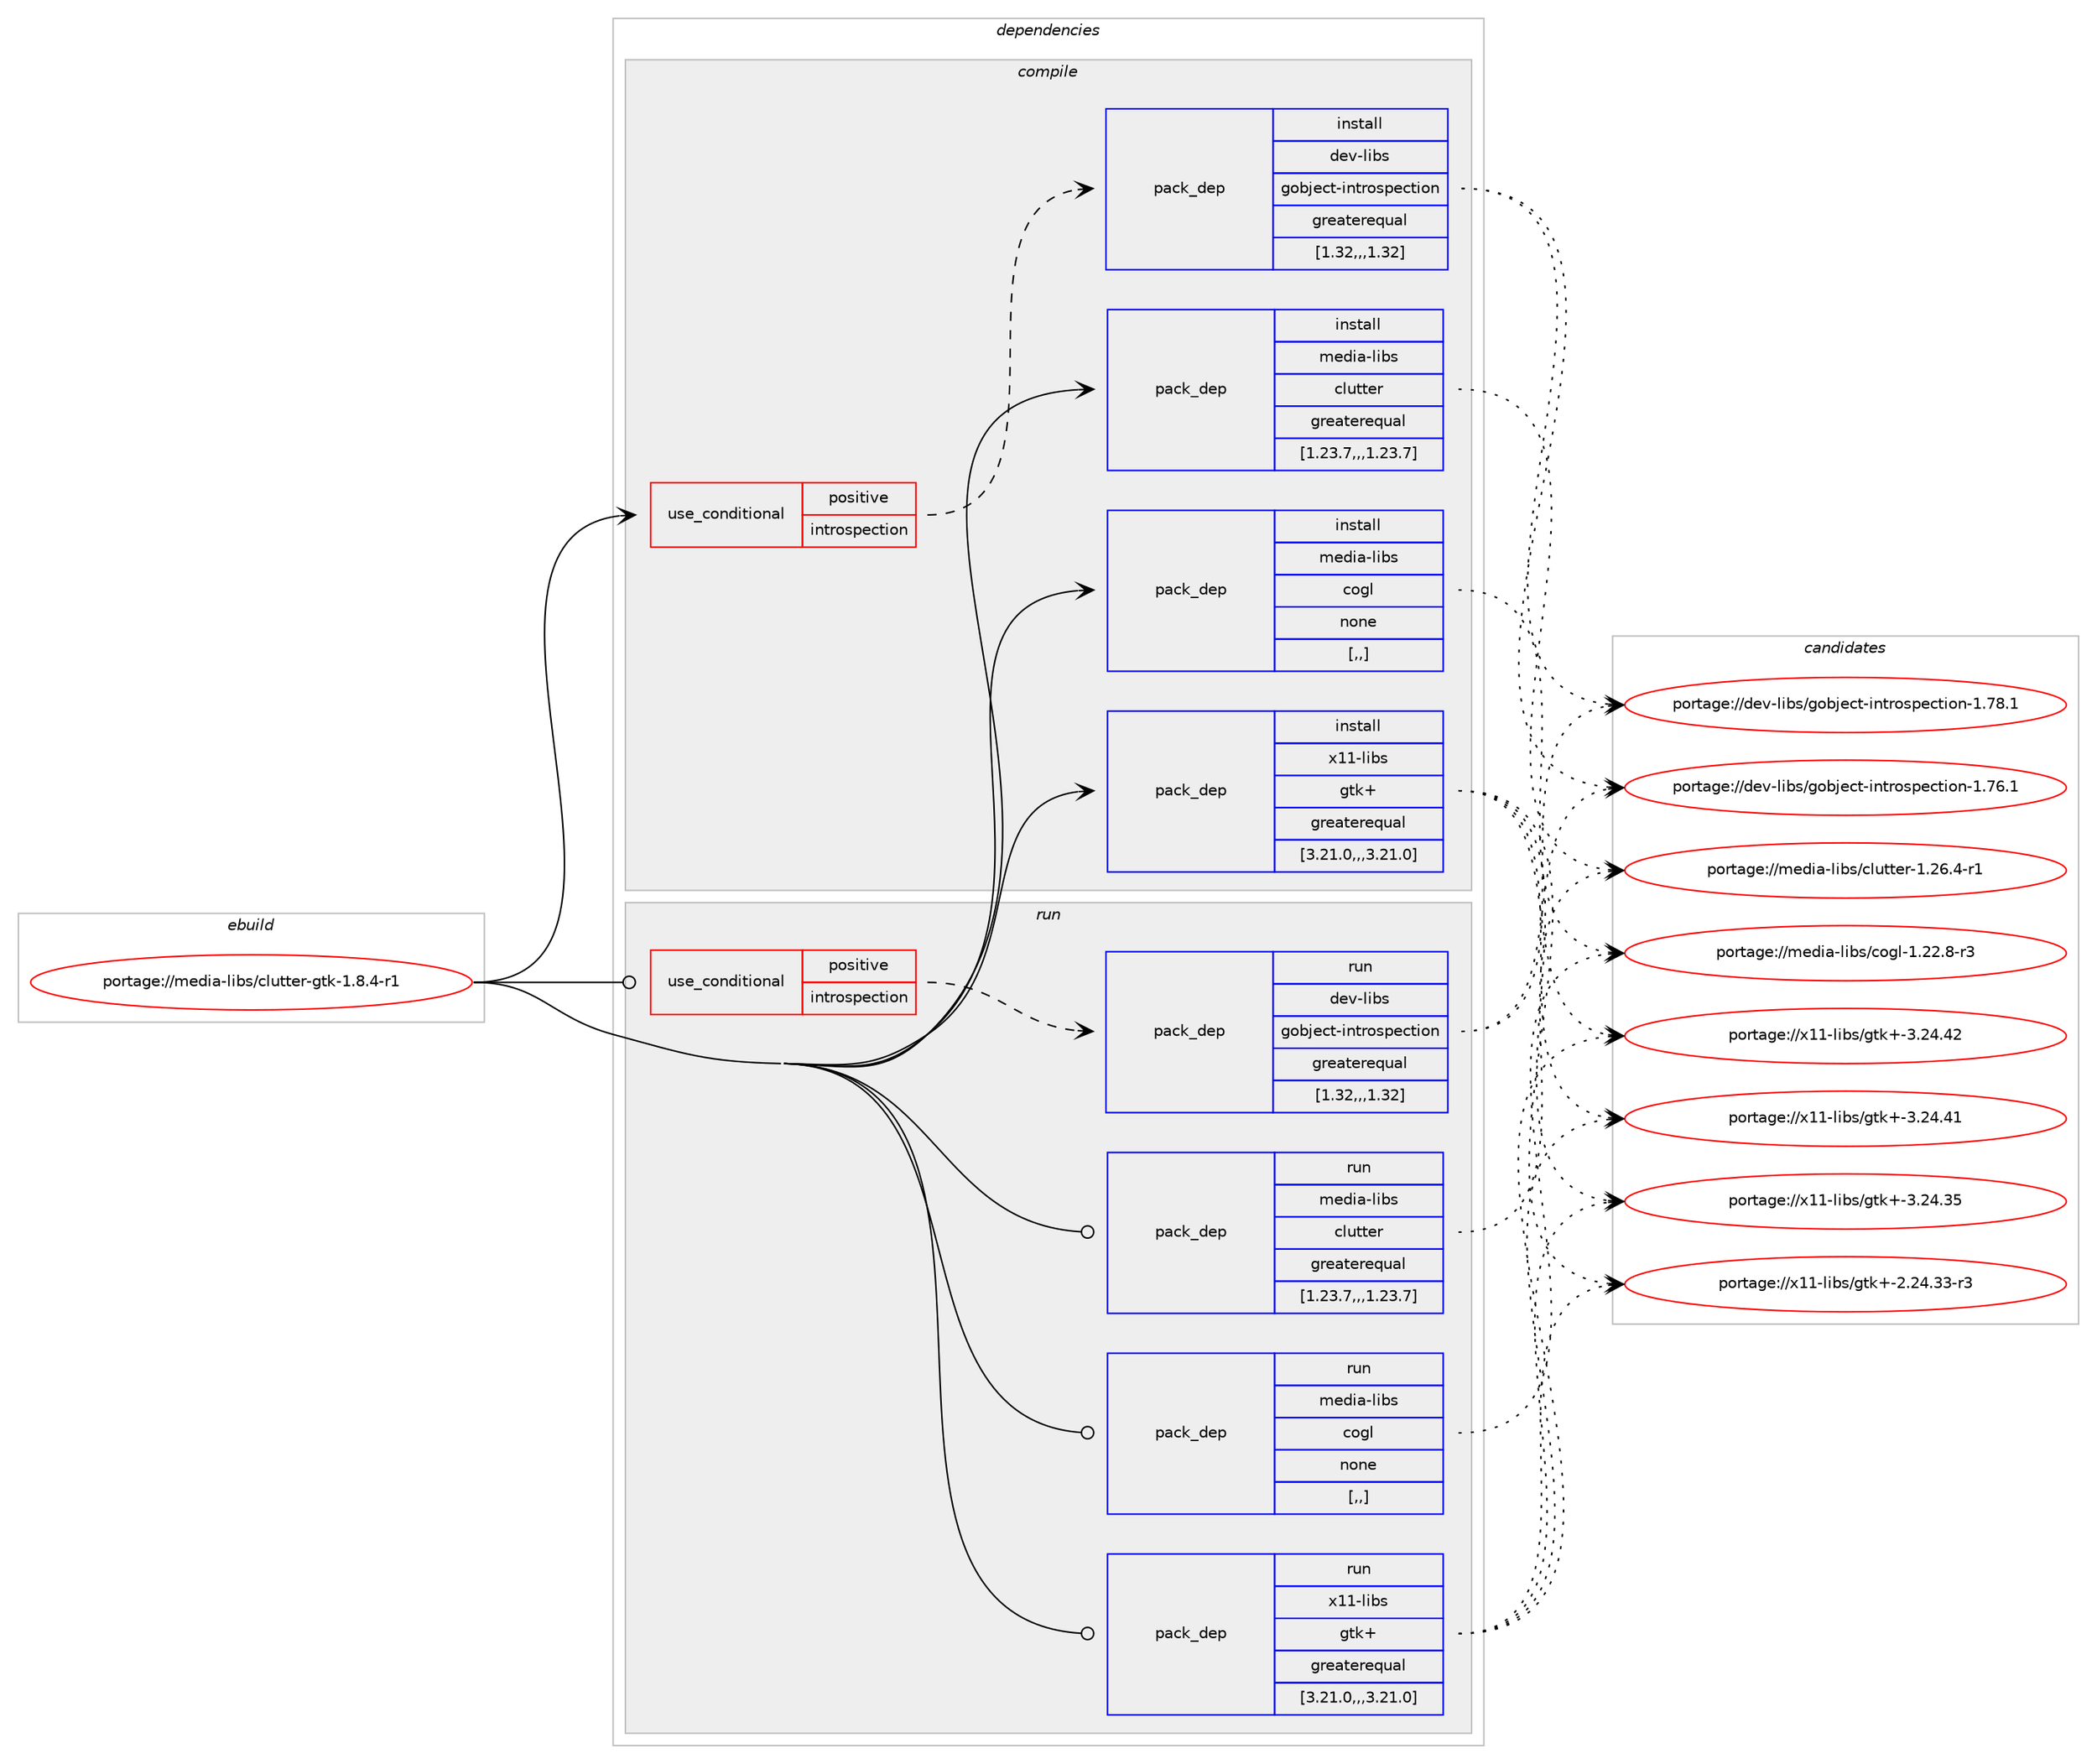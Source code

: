 digraph prolog {

# *************
# Graph options
# *************

newrank=true;
concentrate=true;
compound=true;
graph [rankdir=LR,fontname=Helvetica,fontsize=10,ranksep=1.5];#, ranksep=2.5, nodesep=0.2];
edge  [arrowhead=vee];
node  [fontname=Helvetica,fontsize=10];

# **********
# The ebuild
# **********

subgraph cluster_leftcol {
color=gray;
label=<<i>ebuild</i>>;
id [label="portage://media-libs/clutter-gtk-1.8.4-r1", color=red, width=4, href="../media-libs/clutter-gtk-1.8.4-r1.svg"];
}

# ****************
# The dependencies
# ****************

subgraph cluster_midcol {
color=gray;
label=<<i>dependencies</i>>;
subgraph cluster_compile {
fillcolor="#eeeeee";
style=filled;
label=<<i>compile</i>>;
subgraph cond74497 {
dependency296109 [label=<<TABLE BORDER="0" CELLBORDER="1" CELLSPACING="0" CELLPADDING="4"><TR><TD ROWSPAN="3" CELLPADDING="10">use_conditional</TD></TR><TR><TD>positive</TD></TR><TR><TD>introspection</TD></TR></TABLE>>, shape=none, color=red];
subgraph pack219258 {
dependency296110 [label=<<TABLE BORDER="0" CELLBORDER="1" CELLSPACING="0" CELLPADDING="4" WIDTH="220"><TR><TD ROWSPAN="6" CELLPADDING="30">pack_dep</TD></TR><TR><TD WIDTH="110">install</TD></TR><TR><TD>dev-libs</TD></TR><TR><TD>gobject-introspection</TD></TR><TR><TD>greaterequal</TD></TR><TR><TD>[1.32,,,1.32]</TD></TR></TABLE>>, shape=none, color=blue];
}
dependency296109:e -> dependency296110:w [weight=20,style="dashed",arrowhead="vee"];
}
id:e -> dependency296109:w [weight=20,style="solid",arrowhead="vee"];
subgraph pack219259 {
dependency296111 [label=<<TABLE BORDER="0" CELLBORDER="1" CELLSPACING="0" CELLPADDING="4" WIDTH="220"><TR><TD ROWSPAN="6" CELLPADDING="30">pack_dep</TD></TR><TR><TD WIDTH="110">install</TD></TR><TR><TD>media-libs</TD></TR><TR><TD>clutter</TD></TR><TR><TD>greaterequal</TD></TR><TR><TD>[1.23.7,,,1.23.7]</TD></TR></TABLE>>, shape=none, color=blue];
}
id:e -> dependency296111:w [weight=20,style="solid",arrowhead="vee"];
subgraph pack219260 {
dependency296112 [label=<<TABLE BORDER="0" CELLBORDER="1" CELLSPACING="0" CELLPADDING="4" WIDTH="220"><TR><TD ROWSPAN="6" CELLPADDING="30">pack_dep</TD></TR><TR><TD WIDTH="110">install</TD></TR><TR><TD>media-libs</TD></TR><TR><TD>cogl</TD></TR><TR><TD>none</TD></TR><TR><TD>[,,]</TD></TR></TABLE>>, shape=none, color=blue];
}
id:e -> dependency296112:w [weight=20,style="solid",arrowhead="vee"];
subgraph pack219261 {
dependency296113 [label=<<TABLE BORDER="0" CELLBORDER="1" CELLSPACING="0" CELLPADDING="4" WIDTH="220"><TR><TD ROWSPAN="6" CELLPADDING="30">pack_dep</TD></TR><TR><TD WIDTH="110">install</TD></TR><TR><TD>x11-libs</TD></TR><TR><TD>gtk+</TD></TR><TR><TD>greaterequal</TD></TR><TR><TD>[3.21.0,,,3.21.0]</TD></TR></TABLE>>, shape=none, color=blue];
}
id:e -> dependency296113:w [weight=20,style="solid",arrowhead="vee"];
}
subgraph cluster_compileandrun {
fillcolor="#eeeeee";
style=filled;
label=<<i>compile and run</i>>;
}
subgraph cluster_run {
fillcolor="#eeeeee";
style=filled;
label=<<i>run</i>>;
subgraph cond74498 {
dependency296114 [label=<<TABLE BORDER="0" CELLBORDER="1" CELLSPACING="0" CELLPADDING="4"><TR><TD ROWSPAN="3" CELLPADDING="10">use_conditional</TD></TR><TR><TD>positive</TD></TR><TR><TD>introspection</TD></TR></TABLE>>, shape=none, color=red];
subgraph pack219262 {
dependency296115 [label=<<TABLE BORDER="0" CELLBORDER="1" CELLSPACING="0" CELLPADDING="4" WIDTH="220"><TR><TD ROWSPAN="6" CELLPADDING="30">pack_dep</TD></TR><TR><TD WIDTH="110">run</TD></TR><TR><TD>dev-libs</TD></TR><TR><TD>gobject-introspection</TD></TR><TR><TD>greaterequal</TD></TR><TR><TD>[1.32,,,1.32]</TD></TR></TABLE>>, shape=none, color=blue];
}
dependency296114:e -> dependency296115:w [weight=20,style="dashed",arrowhead="vee"];
}
id:e -> dependency296114:w [weight=20,style="solid",arrowhead="odot"];
subgraph pack219263 {
dependency296116 [label=<<TABLE BORDER="0" CELLBORDER="1" CELLSPACING="0" CELLPADDING="4" WIDTH="220"><TR><TD ROWSPAN="6" CELLPADDING="30">pack_dep</TD></TR><TR><TD WIDTH="110">run</TD></TR><TR><TD>media-libs</TD></TR><TR><TD>clutter</TD></TR><TR><TD>greaterequal</TD></TR><TR><TD>[1.23.7,,,1.23.7]</TD></TR></TABLE>>, shape=none, color=blue];
}
id:e -> dependency296116:w [weight=20,style="solid",arrowhead="odot"];
subgraph pack219264 {
dependency296117 [label=<<TABLE BORDER="0" CELLBORDER="1" CELLSPACING="0" CELLPADDING="4" WIDTH="220"><TR><TD ROWSPAN="6" CELLPADDING="30">pack_dep</TD></TR><TR><TD WIDTH="110">run</TD></TR><TR><TD>media-libs</TD></TR><TR><TD>cogl</TD></TR><TR><TD>none</TD></TR><TR><TD>[,,]</TD></TR></TABLE>>, shape=none, color=blue];
}
id:e -> dependency296117:w [weight=20,style="solid",arrowhead="odot"];
subgraph pack219265 {
dependency296118 [label=<<TABLE BORDER="0" CELLBORDER="1" CELLSPACING="0" CELLPADDING="4" WIDTH="220"><TR><TD ROWSPAN="6" CELLPADDING="30">pack_dep</TD></TR><TR><TD WIDTH="110">run</TD></TR><TR><TD>x11-libs</TD></TR><TR><TD>gtk+</TD></TR><TR><TD>greaterequal</TD></TR><TR><TD>[3.21.0,,,3.21.0]</TD></TR></TABLE>>, shape=none, color=blue];
}
id:e -> dependency296118:w [weight=20,style="solid",arrowhead="odot"];
}
}

# **************
# The candidates
# **************

subgraph cluster_choices {
rank=same;
color=gray;
label=<<i>candidates</i>>;

subgraph choice219258 {
color=black;
nodesep=1;
choice1001011184510810598115471031119810610199116451051101161141111151121019911610511111045494655564649 [label="portage://dev-libs/gobject-introspection-1.78.1", color=red, width=4,href="../dev-libs/gobject-introspection-1.78.1.svg"];
choice1001011184510810598115471031119810610199116451051101161141111151121019911610511111045494655544649 [label="portage://dev-libs/gobject-introspection-1.76.1", color=red, width=4,href="../dev-libs/gobject-introspection-1.76.1.svg"];
dependency296110:e -> choice1001011184510810598115471031119810610199116451051101161141111151121019911610511111045494655564649:w [style=dotted,weight="100"];
dependency296110:e -> choice1001011184510810598115471031119810610199116451051101161141111151121019911610511111045494655544649:w [style=dotted,weight="100"];
}
subgraph choice219259 {
color=black;
nodesep=1;
choice1091011001059745108105981154799108117116116101114454946505446524511449 [label="portage://media-libs/clutter-1.26.4-r1", color=red, width=4,href="../media-libs/clutter-1.26.4-r1.svg"];
dependency296111:e -> choice1091011001059745108105981154799108117116116101114454946505446524511449:w [style=dotted,weight="100"];
}
subgraph choice219260 {
color=black;
nodesep=1;
choice1091011001059745108105981154799111103108454946505046564511451 [label="portage://media-libs/cogl-1.22.8-r3", color=red, width=4,href="../media-libs/cogl-1.22.8-r3.svg"];
dependency296112:e -> choice1091011001059745108105981154799111103108454946505046564511451:w [style=dotted,weight="100"];
}
subgraph choice219261 {
color=black;
nodesep=1;
choice1204949451081059811547103116107434551465052465250 [label="portage://x11-libs/gtk+-3.24.42", color=red, width=4,href="../x11-libs/gtk+-3.24.42.svg"];
choice1204949451081059811547103116107434551465052465249 [label="portage://x11-libs/gtk+-3.24.41", color=red, width=4,href="../x11-libs/gtk+-3.24.41.svg"];
choice1204949451081059811547103116107434551465052465153 [label="portage://x11-libs/gtk+-3.24.35", color=red, width=4,href="../x11-libs/gtk+-3.24.35.svg"];
choice12049494510810598115471031161074345504650524651514511451 [label="portage://x11-libs/gtk+-2.24.33-r3", color=red, width=4,href="../x11-libs/gtk+-2.24.33-r3.svg"];
dependency296113:e -> choice1204949451081059811547103116107434551465052465250:w [style=dotted,weight="100"];
dependency296113:e -> choice1204949451081059811547103116107434551465052465249:w [style=dotted,weight="100"];
dependency296113:e -> choice1204949451081059811547103116107434551465052465153:w [style=dotted,weight="100"];
dependency296113:e -> choice12049494510810598115471031161074345504650524651514511451:w [style=dotted,weight="100"];
}
subgraph choice219262 {
color=black;
nodesep=1;
choice1001011184510810598115471031119810610199116451051101161141111151121019911610511111045494655564649 [label="portage://dev-libs/gobject-introspection-1.78.1", color=red, width=4,href="../dev-libs/gobject-introspection-1.78.1.svg"];
choice1001011184510810598115471031119810610199116451051101161141111151121019911610511111045494655544649 [label="portage://dev-libs/gobject-introspection-1.76.1", color=red, width=4,href="../dev-libs/gobject-introspection-1.76.1.svg"];
dependency296115:e -> choice1001011184510810598115471031119810610199116451051101161141111151121019911610511111045494655564649:w [style=dotted,weight="100"];
dependency296115:e -> choice1001011184510810598115471031119810610199116451051101161141111151121019911610511111045494655544649:w [style=dotted,weight="100"];
}
subgraph choice219263 {
color=black;
nodesep=1;
choice1091011001059745108105981154799108117116116101114454946505446524511449 [label="portage://media-libs/clutter-1.26.4-r1", color=red, width=4,href="../media-libs/clutter-1.26.4-r1.svg"];
dependency296116:e -> choice1091011001059745108105981154799108117116116101114454946505446524511449:w [style=dotted,weight="100"];
}
subgraph choice219264 {
color=black;
nodesep=1;
choice1091011001059745108105981154799111103108454946505046564511451 [label="portage://media-libs/cogl-1.22.8-r3", color=red, width=4,href="../media-libs/cogl-1.22.8-r3.svg"];
dependency296117:e -> choice1091011001059745108105981154799111103108454946505046564511451:w [style=dotted,weight="100"];
}
subgraph choice219265 {
color=black;
nodesep=1;
choice1204949451081059811547103116107434551465052465250 [label="portage://x11-libs/gtk+-3.24.42", color=red, width=4,href="../x11-libs/gtk+-3.24.42.svg"];
choice1204949451081059811547103116107434551465052465249 [label="portage://x11-libs/gtk+-3.24.41", color=red, width=4,href="../x11-libs/gtk+-3.24.41.svg"];
choice1204949451081059811547103116107434551465052465153 [label="portage://x11-libs/gtk+-3.24.35", color=red, width=4,href="../x11-libs/gtk+-3.24.35.svg"];
choice12049494510810598115471031161074345504650524651514511451 [label="portage://x11-libs/gtk+-2.24.33-r3", color=red, width=4,href="../x11-libs/gtk+-2.24.33-r3.svg"];
dependency296118:e -> choice1204949451081059811547103116107434551465052465250:w [style=dotted,weight="100"];
dependency296118:e -> choice1204949451081059811547103116107434551465052465249:w [style=dotted,weight="100"];
dependency296118:e -> choice1204949451081059811547103116107434551465052465153:w [style=dotted,weight="100"];
dependency296118:e -> choice12049494510810598115471031161074345504650524651514511451:w [style=dotted,weight="100"];
}
}

}
